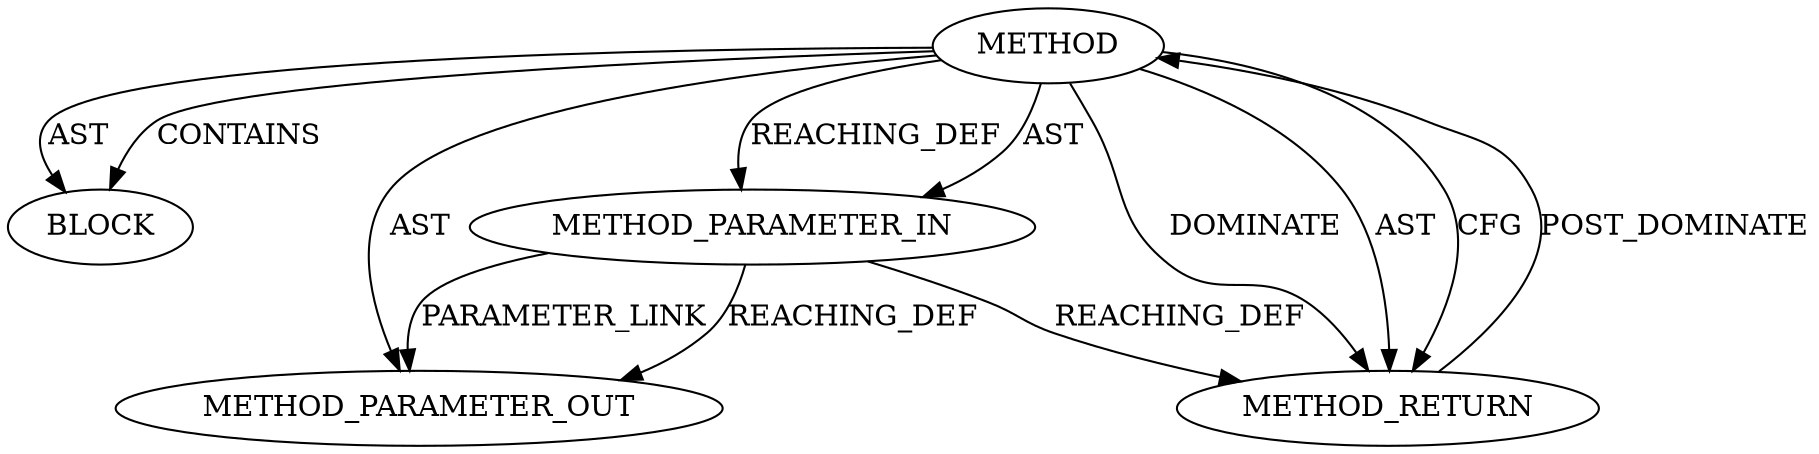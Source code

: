 digraph {
  249 [label=METHOD COLUMN_NUMBER=6 LINE_NUMBER=157 COLUMN_NUMBER_END=46 IS_EXTERNAL=false SIGNATURE="void tls_sw_free_resources_rx (sock*)" NAME="tls_sw_free_resources_rx" AST_PARENT_TYPE="TYPE_DECL" AST_PARENT_FULL_NAME="tls.h:<global>" ORDER=29 CODE="void tls_sw_free_resources_rx(struct sock *sk);" FULL_NAME="tls_sw_free_resources_rx" LINE_NUMBER_END=157 FILENAME="tls.h"]
  251 [label=BLOCK ORDER=2 ARGUMENT_INDEX=-1 CODE="<empty>" TYPE_FULL_NAME="<empty>"]
  21179 [label=METHOD_PARAMETER_OUT ORDER=1 CODE="struct sock *sk" IS_VARIADIC=false COLUMN_NUMBER=31 LINE_NUMBER=157 TYPE_FULL_NAME="sock*" EVALUATION_STRATEGY="BY_VALUE" INDEX=1 NAME="sk"]
  250 [label=METHOD_PARAMETER_IN ORDER=1 CODE="struct sock *sk" IS_VARIADIC=false COLUMN_NUMBER=31 LINE_NUMBER=157 TYPE_FULL_NAME="sock*" EVALUATION_STRATEGY="BY_VALUE" INDEX=1 NAME="sk"]
  252 [label=METHOD_RETURN ORDER=3 CODE="RET" COLUMN_NUMBER=6 LINE_NUMBER=157 TYPE_FULL_NAME="void" EVALUATION_STRATEGY="BY_VALUE"]
  249 -> 21179 [label=AST ]
  249 -> 251 [label=AST ]
  249 -> 252 [label=DOMINATE ]
  249 -> 251 [label=CONTAINS ]
  249 -> 252 [label=AST ]
  249 -> 250 [label=REACHING_DEF VARIABLE=""]
  249 -> 252 [label=CFG ]
  252 -> 249 [label=POST_DOMINATE ]
  250 -> 252 [label=REACHING_DEF VARIABLE="sk"]
  250 -> 21179 [label=PARAMETER_LINK ]
  250 -> 21179 [label=REACHING_DEF VARIABLE="sk"]
  249 -> 250 [label=AST ]
}
